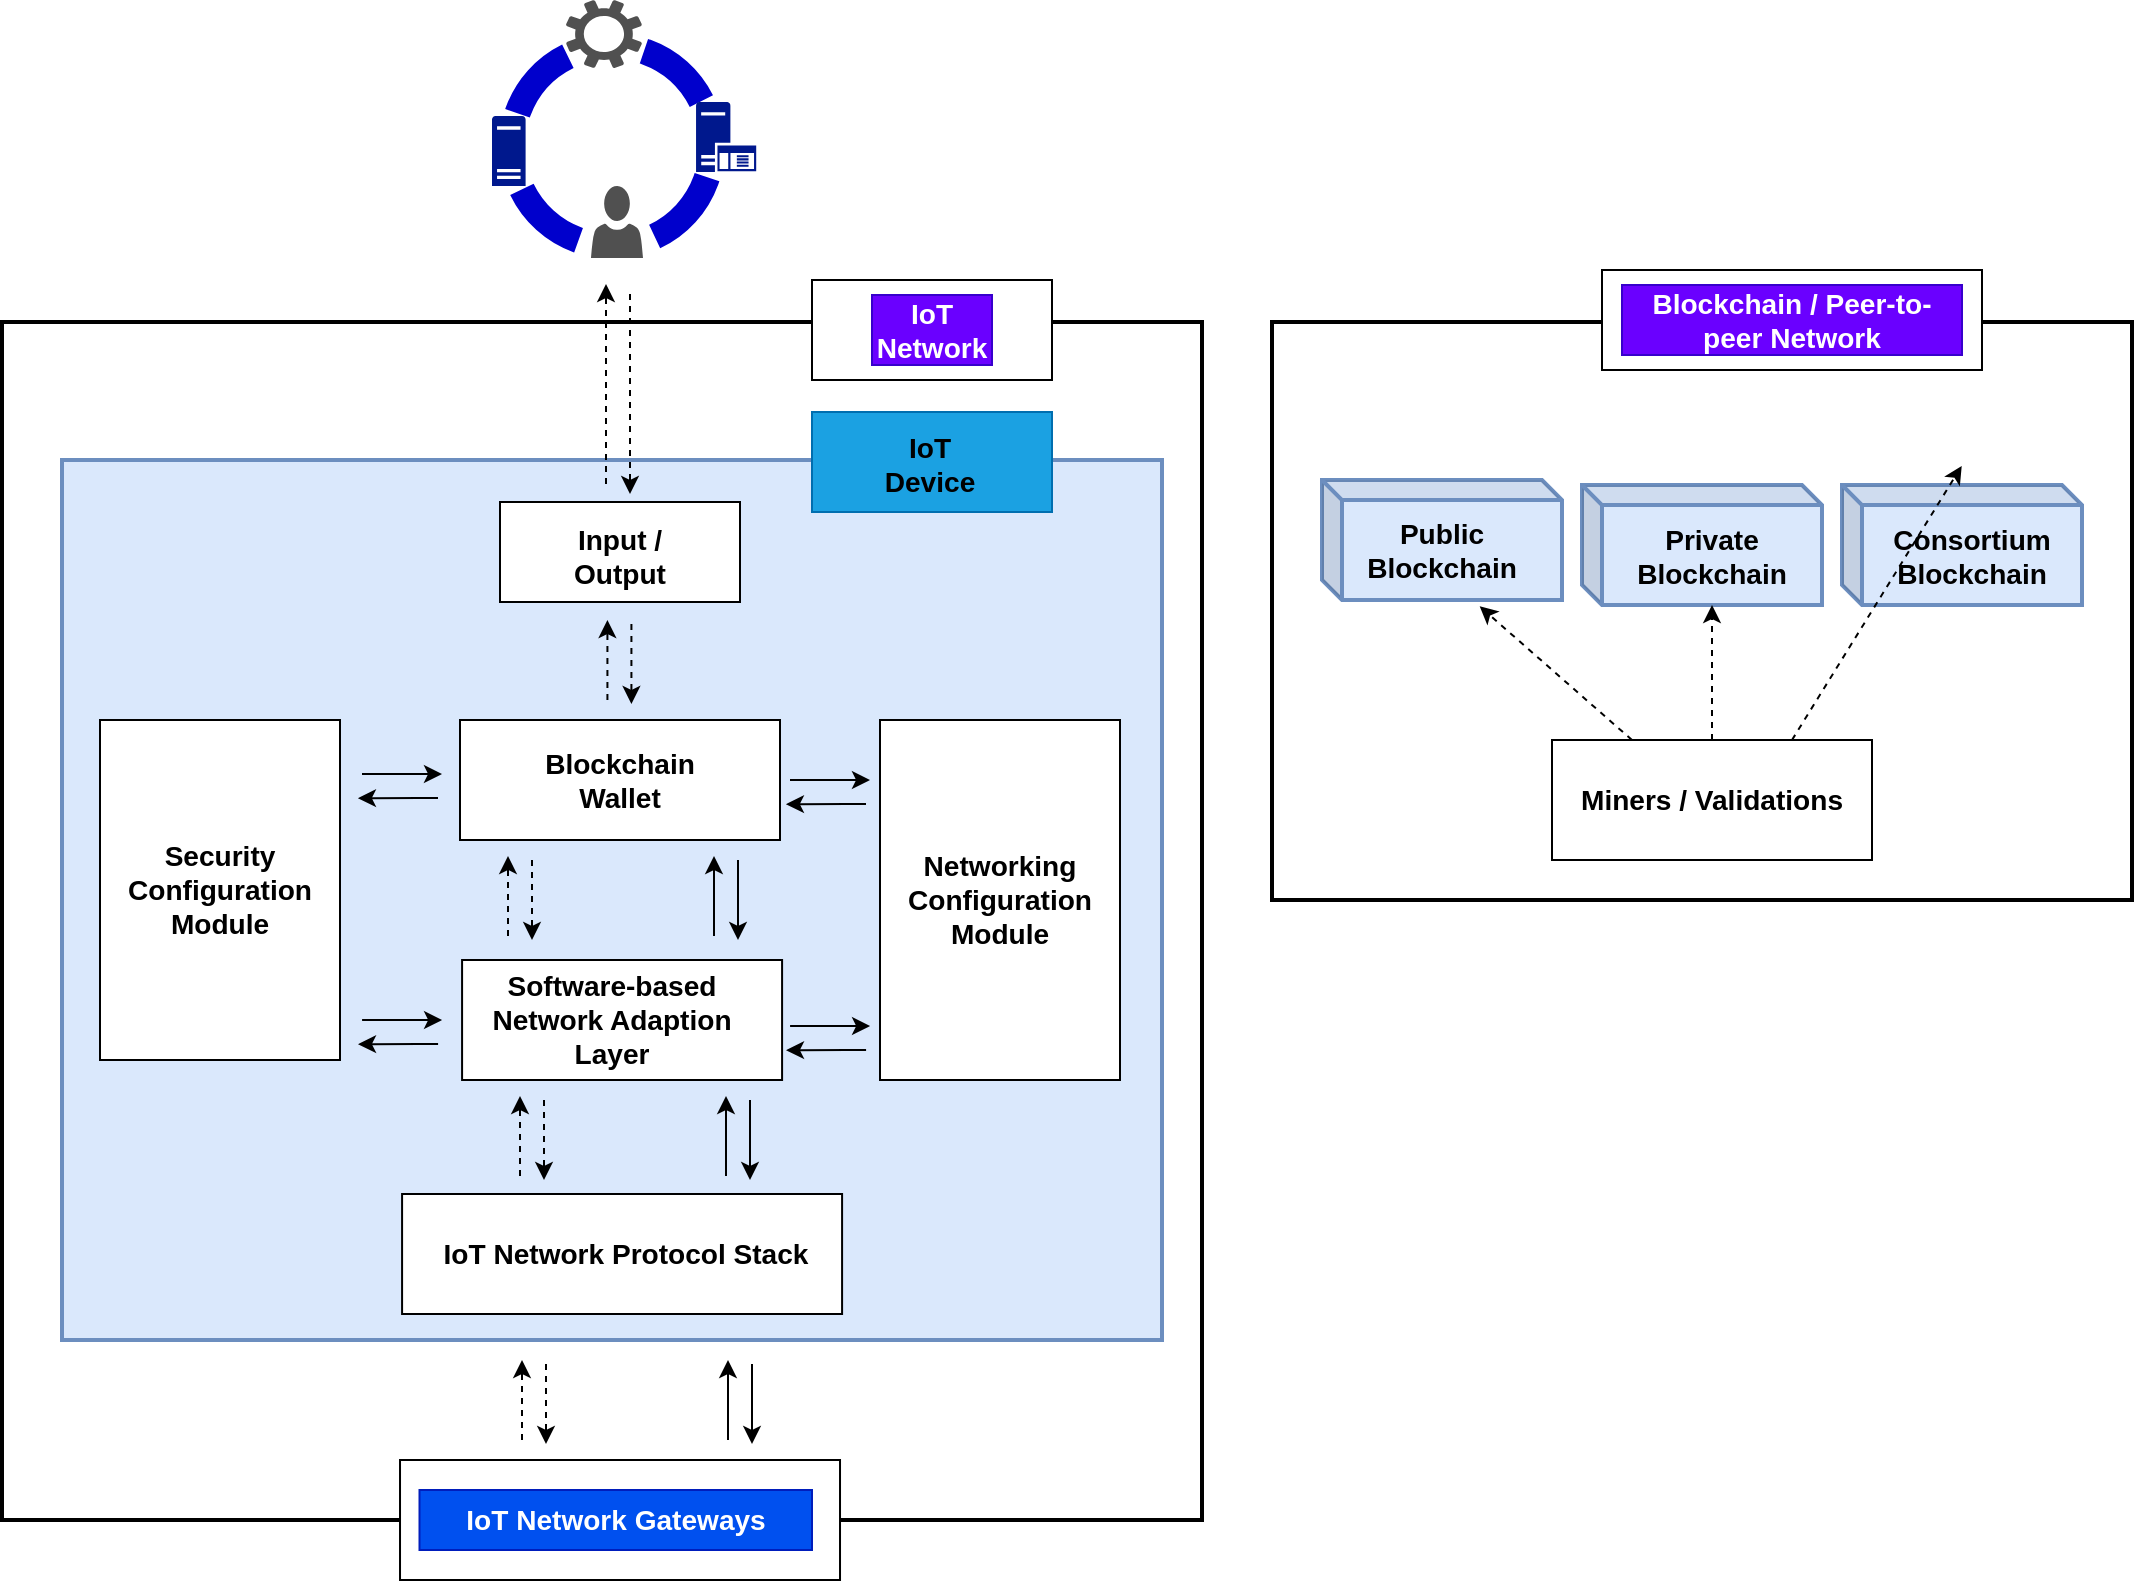 <mxfile version="20.0.1" type="github">
  <diagram id="4VYpVU3-4gpPbceVQIBC" name="Page-1">
    <mxGraphModel dx="1585" dy="1912" grid="1" gridSize="10" guides="1" tooltips="1" connect="1" arrows="1" fold="1" page="1" pageScale="1" pageWidth="850" pageHeight="1100" math="0" shadow="0">
      <root>
        <mxCell id="0" />
        <mxCell id="1" parent="0" />
        <mxCell id="O3NUb-dqWyeAakTH3w4m-151" value="" style="rounded=0;whiteSpace=wrap;html=1;labelBorderColor=none;strokeColor=#000000;strokeWidth=2;fillColor=default;" vertex="1" parent="1">
          <mxGeometry x="665" y="-199" width="430" height="289" as="geometry" />
        </mxCell>
        <mxCell id="O3NUb-dqWyeAakTH3w4m-148" value="" style="rounded=0;whiteSpace=wrap;html=1;labelBorderColor=none;strokeColor=#000000;strokeWidth=2;fillColor=default;" vertex="1" parent="1">
          <mxGeometry x="30" y="-199" width="600" height="599" as="geometry" />
        </mxCell>
        <mxCell id="O3NUb-dqWyeAakTH3w4m-149" value="" style="rounded=0;whiteSpace=wrap;html=1;labelBorderColor=none;strokeColor=#6c8ebf;strokeWidth=2;fillColor=#dae8fc;" vertex="1" parent="1">
          <mxGeometry x="60" y="-130" width="550" height="440" as="geometry" />
        </mxCell>
        <mxCell id="O3NUb-dqWyeAakTH3w4m-62" value="" style="rounded=0;whiteSpace=wrap;html=1;fillColor=#1ba1e2;strokeColor=#006EAF;fontColor=#ffffff;" vertex="1" parent="1">
          <mxGeometry x="435.0" y="-154" width="120" height="50" as="geometry" />
        </mxCell>
        <mxCell id="O3NUb-dqWyeAakTH3w4m-60" value="" style="group" vertex="1" connectable="0" parent="1">
          <mxGeometry x="79" y="-109" width="510" height="406" as="geometry" />
        </mxCell>
        <mxCell id="O3NUb-dqWyeAakTH3w4m-7" value="" style="group" vertex="1" connectable="0" parent="O3NUb-dqWyeAakTH3w4m-60">
          <mxGeometry x="180" y="109" width="160" height="60" as="geometry" />
        </mxCell>
        <mxCell id="O3NUb-dqWyeAakTH3w4m-4" value="" style="rounded=0;whiteSpace=wrap;html=1;" vertex="1" parent="O3NUb-dqWyeAakTH3w4m-7">
          <mxGeometry width="160" height="60" as="geometry" />
        </mxCell>
        <mxCell id="O3NUb-dqWyeAakTH3w4m-5" value="&lt;h3&gt;Blockchain Wallet&lt;/h3&gt;" style="text;html=1;strokeColor=none;fillColor=none;align=center;verticalAlign=middle;whiteSpace=wrap;rounded=0;" vertex="1" parent="O3NUb-dqWyeAakTH3w4m-7">
          <mxGeometry x="50" y="15" width="60" height="30" as="geometry" />
        </mxCell>
        <mxCell id="O3NUb-dqWyeAakTH3w4m-8" value="" style="group" vertex="1" connectable="0" parent="O3NUb-dqWyeAakTH3w4m-60">
          <mxGeometry x="181.04" y="229" width="160" height="60" as="geometry" />
        </mxCell>
        <mxCell id="O3NUb-dqWyeAakTH3w4m-9" value="" style="rounded=0;whiteSpace=wrap;html=1;" vertex="1" parent="O3NUb-dqWyeAakTH3w4m-8">
          <mxGeometry width="160" height="60" as="geometry" />
        </mxCell>
        <mxCell id="O3NUb-dqWyeAakTH3w4m-10" value="&lt;h3&gt;Software-based Network Adaption Layer&lt;/h3&gt;" style="text;html=1;strokeColor=none;fillColor=none;align=center;verticalAlign=middle;whiteSpace=wrap;rounded=0;" vertex="1" parent="O3NUb-dqWyeAakTH3w4m-8">
          <mxGeometry x="10" y="15" width="130" height="30" as="geometry" />
        </mxCell>
        <mxCell id="O3NUb-dqWyeAakTH3w4m-14" value="" style="group" vertex="1" connectable="0" parent="O3NUb-dqWyeAakTH3w4m-60">
          <mxGeometry x="131" y="136" width="40" height="12" as="geometry" />
        </mxCell>
        <mxCell id="O3NUb-dqWyeAakTH3w4m-12" value="" style="endArrow=classic;html=1;rounded=0;" edge="1" parent="O3NUb-dqWyeAakTH3w4m-14">
          <mxGeometry width="50" height="50" relative="1" as="geometry">
            <mxPoint as="sourcePoint" />
            <mxPoint x="40" as="targetPoint" />
          </mxGeometry>
        </mxCell>
        <mxCell id="O3NUb-dqWyeAakTH3w4m-13" value="" style="endArrow=classic;html=1;rounded=0;entryX=0.833;entryY=0.188;entryDx=0;entryDy=0;entryPerimeter=0;" edge="1" parent="O3NUb-dqWyeAakTH3w4m-14">
          <mxGeometry width="50" height="50" relative="1" as="geometry">
            <mxPoint x="38" y="12" as="sourcePoint" />
            <mxPoint x="-2.04" y="12.08" as="targetPoint" />
            <Array as="points">
              <mxPoint x="28" y="12" />
            </Array>
          </mxGeometry>
        </mxCell>
        <mxCell id="O3NUb-dqWyeAakTH3w4m-18" value="" style="group" vertex="1" connectable="0" parent="O3NUb-dqWyeAakTH3w4m-60">
          <mxGeometry x="131.04" y="259" width="40" height="12" as="geometry" />
        </mxCell>
        <mxCell id="O3NUb-dqWyeAakTH3w4m-19" value="" style="endArrow=classic;html=1;rounded=0;" edge="1" parent="O3NUb-dqWyeAakTH3w4m-18">
          <mxGeometry width="50" height="50" relative="1" as="geometry">
            <mxPoint as="sourcePoint" />
            <mxPoint x="40" as="targetPoint" />
          </mxGeometry>
        </mxCell>
        <mxCell id="O3NUb-dqWyeAakTH3w4m-20" value="" style="endArrow=classic;html=1;rounded=0;entryX=0.833;entryY=0.188;entryDx=0;entryDy=0;entryPerimeter=0;" edge="1" parent="O3NUb-dqWyeAakTH3w4m-18">
          <mxGeometry width="50" height="50" relative="1" as="geometry">
            <mxPoint x="38" y="12" as="sourcePoint" />
            <mxPoint x="-2.04" y="12.08" as="targetPoint" />
            <Array as="points">
              <mxPoint x="28" y="12" />
            </Array>
          </mxGeometry>
        </mxCell>
        <mxCell id="O3NUb-dqWyeAakTH3w4m-21" value="" style="group" vertex="1" connectable="0" parent="O3NUb-dqWyeAakTH3w4m-60">
          <mxGeometry y="109" width="120" height="170" as="geometry" />
        </mxCell>
        <mxCell id="O3NUb-dqWyeAakTH3w4m-1" value="" style="rounded=0;whiteSpace=wrap;html=1;" vertex="1" parent="O3NUb-dqWyeAakTH3w4m-21">
          <mxGeometry width="120" height="170" as="geometry" />
        </mxCell>
        <mxCell id="O3NUb-dqWyeAakTH3w4m-3" value="&lt;h3&gt;Security Configuration Module&lt;/h3&gt;" style="text;html=1;strokeColor=none;fillColor=none;align=center;verticalAlign=middle;whiteSpace=wrap;rounded=0;" vertex="1" parent="O3NUb-dqWyeAakTH3w4m-21">
          <mxGeometry x="30" y="69.062" width="60" height="31.875" as="geometry" />
        </mxCell>
        <mxCell id="O3NUb-dqWyeAakTH3w4m-22" value="" style="group" vertex="1" connectable="0" parent="O3NUb-dqWyeAakTH3w4m-60">
          <mxGeometry x="390" y="109" width="120" height="180" as="geometry" />
        </mxCell>
        <mxCell id="O3NUb-dqWyeAakTH3w4m-23" value="" style="rounded=0;whiteSpace=wrap;html=1;" vertex="1" parent="O3NUb-dqWyeAakTH3w4m-22">
          <mxGeometry width="120" height="180" as="geometry" />
        </mxCell>
        <mxCell id="O3NUb-dqWyeAakTH3w4m-24" value="&lt;h3&gt;Networking Configuration Module&lt;/h3&gt;" style="text;html=1;strokeColor=none;fillColor=none;align=center;verticalAlign=middle;whiteSpace=wrap;rounded=0;" vertex="1" parent="O3NUb-dqWyeAakTH3w4m-22">
          <mxGeometry x="30" y="73.125" width="60" height="33.75" as="geometry" />
        </mxCell>
        <mxCell id="O3NUb-dqWyeAakTH3w4m-25" value="" style="group" vertex="1" connectable="0" parent="O3NUb-dqWyeAakTH3w4m-60">
          <mxGeometry x="345" y="139" width="40" height="12" as="geometry" />
        </mxCell>
        <mxCell id="O3NUb-dqWyeAakTH3w4m-26" value="" style="endArrow=classic;html=1;rounded=0;" edge="1" parent="O3NUb-dqWyeAakTH3w4m-25">
          <mxGeometry width="50" height="50" relative="1" as="geometry">
            <mxPoint as="sourcePoint" />
            <mxPoint x="40" as="targetPoint" />
          </mxGeometry>
        </mxCell>
        <mxCell id="O3NUb-dqWyeAakTH3w4m-27" value="" style="endArrow=classic;html=1;rounded=0;entryX=0.833;entryY=0.188;entryDx=0;entryDy=0;entryPerimeter=0;" edge="1" parent="O3NUb-dqWyeAakTH3w4m-25">
          <mxGeometry width="50" height="50" relative="1" as="geometry">
            <mxPoint x="38" y="12" as="sourcePoint" />
            <mxPoint x="-2.04" y="12.08" as="targetPoint" />
            <Array as="points">
              <mxPoint x="28" y="12" />
            </Array>
          </mxGeometry>
        </mxCell>
        <mxCell id="O3NUb-dqWyeAakTH3w4m-28" value="" style="group" vertex="1" connectable="0" parent="O3NUb-dqWyeAakTH3w4m-60">
          <mxGeometry x="345.04" y="262" width="40" height="12" as="geometry" />
        </mxCell>
        <mxCell id="O3NUb-dqWyeAakTH3w4m-29" value="" style="endArrow=classic;html=1;rounded=0;" edge="1" parent="O3NUb-dqWyeAakTH3w4m-28">
          <mxGeometry width="50" height="50" relative="1" as="geometry">
            <mxPoint as="sourcePoint" />
            <mxPoint x="40" as="targetPoint" />
          </mxGeometry>
        </mxCell>
        <mxCell id="O3NUb-dqWyeAakTH3w4m-30" value="" style="endArrow=classic;html=1;rounded=0;entryX=0.833;entryY=0.188;entryDx=0;entryDy=0;entryPerimeter=0;" edge="1" parent="O3NUb-dqWyeAakTH3w4m-28">
          <mxGeometry width="50" height="50" relative="1" as="geometry">
            <mxPoint x="38" y="12" as="sourcePoint" />
            <mxPoint x="-2.04" y="12.08" as="targetPoint" />
            <Array as="points">
              <mxPoint x="28" y="12" />
            </Array>
          </mxGeometry>
        </mxCell>
        <mxCell id="O3NUb-dqWyeAakTH3w4m-36" value="" style="group" vertex="1" connectable="0" parent="O3NUb-dqWyeAakTH3w4m-60">
          <mxGeometry x="151.04" y="346" width="220" height="60" as="geometry" />
        </mxCell>
        <mxCell id="O3NUb-dqWyeAakTH3w4m-37" value="" style="rounded=0;whiteSpace=wrap;html=1;" vertex="1" parent="O3NUb-dqWyeAakTH3w4m-36">
          <mxGeometry width="220" height="60" as="geometry" />
        </mxCell>
        <mxCell id="O3NUb-dqWyeAakTH3w4m-38" value="&lt;h3&gt;IoT Network Protocol Stack&lt;/h3&gt;" style="text;html=1;strokeColor=none;fillColor=none;align=center;verticalAlign=middle;whiteSpace=wrap;rounded=0;" vertex="1" parent="O3NUb-dqWyeAakTH3w4m-36">
          <mxGeometry x="13.75" y="15" width="196.25" height="30" as="geometry" />
        </mxCell>
        <mxCell id="O3NUb-dqWyeAakTH3w4m-39" value="" style="group;rotation=90;" vertex="1" connectable="0" parent="O3NUb-dqWyeAakTH3w4m-60">
          <mxGeometry x="293.0" y="193" width="40" height="12" as="geometry" />
        </mxCell>
        <mxCell id="O3NUb-dqWyeAakTH3w4m-40" value="" style="endArrow=classic;html=1;rounded=0;" edge="1" parent="O3NUb-dqWyeAakTH3w4m-39">
          <mxGeometry width="50" height="50" relative="1" as="geometry">
            <mxPoint x="26" y="-14" as="sourcePoint" />
            <mxPoint x="26" y="26" as="targetPoint" />
          </mxGeometry>
        </mxCell>
        <mxCell id="O3NUb-dqWyeAakTH3w4m-41" value="" style="endArrow=classic;html=1;rounded=0;entryX=0.833;entryY=0.188;entryDx=0;entryDy=0;entryPerimeter=0;" edge="1" parent="O3NUb-dqWyeAakTH3w4m-39">
          <mxGeometry width="50" height="50" relative="1" as="geometry">
            <mxPoint x="14" y="24" as="sourcePoint" />
            <mxPoint x="14" y="-16" as="targetPoint" />
            <Array as="points">
              <mxPoint x="14" y="14" />
            </Array>
          </mxGeometry>
        </mxCell>
        <mxCell id="O3NUb-dqWyeAakTH3w4m-43" value="" style="endArrow=classic;html=1;rounded=0;dashed=1;" edge="1" parent="O3NUb-dqWyeAakTH3w4m-60">
          <mxGeometry width="50" height="50" relative="1" as="geometry">
            <mxPoint x="216.0" y="179" as="sourcePoint" />
            <mxPoint x="216.0" y="219" as="targetPoint" />
          </mxGeometry>
        </mxCell>
        <mxCell id="O3NUb-dqWyeAakTH3w4m-44" value="" style="endArrow=classic;html=1;rounded=0;entryX=0.833;entryY=0.188;entryDx=0;entryDy=0;entryPerimeter=0;dashed=1;" edge="1" parent="O3NUb-dqWyeAakTH3w4m-60">
          <mxGeometry width="50" height="50" relative="1" as="geometry">
            <mxPoint x="204.0" y="217" as="sourcePoint" />
            <mxPoint x="204.0" y="177" as="targetPoint" />
            <Array as="points">
              <mxPoint x="204.0" y="207" />
            </Array>
          </mxGeometry>
        </mxCell>
        <mxCell id="O3NUb-dqWyeAakTH3w4m-49" value="" style="group;rotation=90;" vertex="1" connectable="0" parent="O3NUb-dqWyeAakTH3w4m-60">
          <mxGeometry x="299.0" y="313" width="40" height="12" as="geometry" />
        </mxCell>
        <mxCell id="O3NUb-dqWyeAakTH3w4m-50" value="" style="endArrow=classic;html=1;rounded=0;" edge="1" parent="O3NUb-dqWyeAakTH3w4m-49">
          <mxGeometry width="50" height="50" relative="1" as="geometry">
            <mxPoint x="26" y="-14" as="sourcePoint" />
            <mxPoint x="26" y="26" as="targetPoint" />
          </mxGeometry>
        </mxCell>
        <mxCell id="O3NUb-dqWyeAakTH3w4m-51" value="" style="endArrow=classic;html=1;rounded=0;entryX=0.833;entryY=0.188;entryDx=0;entryDy=0;entryPerimeter=0;" edge="1" parent="O3NUb-dqWyeAakTH3w4m-49">
          <mxGeometry width="50" height="50" relative="1" as="geometry">
            <mxPoint x="14" y="24" as="sourcePoint" />
            <mxPoint x="14" y="-16" as="targetPoint" />
            <Array as="points">
              <mxPoint x="14" y="14" />
            </Array>
          </mxGeometry>
        </mxCell>
        <mxCell id="O3NUb-dqWyeAakTH3w4m-52" value="" style="endArrow=classic;html=1;rounded=0;dashed=1;" edge="1" parent="O3NUb-dqWyeAakTH3w4m-60">
          <mxGeometry width="50" height="50" relative="1" as="geometry">
            <mxPoint x="222" y="299" as="sourcePoint" />
            <mxPoint x="222" y="339" as="targetPoint" />
          </mxGeometry>
        </mxCell>
        <mxCell id="O3NUb-dqWyeAakTH3w4m-53" value="" style="endArrow=classic;html=1;rounded=0;entryX=0.833;entryY=0.188;entryDx=0;entryDy=0;entryPerimeter=0;dashed=1;" edge="1" parent="O3NUb-dqWyeAakTH3w4m-60">
          <mxGeometry width="50" height="50" relative="1" as="geometry">
            <mxPoint x="210" y="337.0" as="sourcePoint" />
            <mxPoint x="210" y="297.0" as="targetPoint" />
            <Array as="points">
              <mxPoint x="210.0" y="327" />
            </Array>
          </mxGeometry>
        </mxCell>
        <mxCell id="O3NUb-dqWyeAakTH3w4m-57" value="" style="group" vertex="1" connectable="0" parent="O3NUb-dqWyeAakTH3w4m-60">
          <mxGeometry x="200" width="120" height="50" as="geometry" />
        </mxCell>
        <mxCell id="O3NUb-dqWyeAakTH3w4m-32" value="" style="rounded=0;whiteSpace=wrap;html=1;" vertex="1" parent="O3NUb-dqWyeAakTH3w4m-57">
          <mxGeometry width="120" height="50" as="geometry" />
        </mxCell>
        <mxCell id="O3NUb-dqWyeAakTH3w4m-35" value="&lt;h3&gt;Input / Output&lt;/h3&gt;" style="text;html=1;strokeColor=none;fillColor=none;align=center;verticalAlign=middle;whiteSpace=wrap;rounded=0;" vertex="1" parent="O3NUb-dqWyeAakTH3w4m-57">
          <mxGeometry x="30" y="9" width="60" height="35" as="geometry" />
        </mxCell>
        <mxCell id="O3NUb-dqWyeAakTH3w4m-58" value="" style="group" vertex="1" connectable="0" parent="O3NUb-dqWyeAakTH3w4m-60">
          <mxGeometry x="253.71" y="61" width="12.0" height="40" as="geometry" />
        </mxCell>
        <mxCell id="O3NUb-dqWyeAakTH3w4m-55" value="" style="endArrow=classic;html=1;rounded=0;dashed=1;" edge="1" parent="O3NUb-dqWyeAakTH3w4m-58">
          <mxGeometry width="50" height="50" relative="1" as="geometry">
            <mxPoint x="12.0" as="sourcePoint" />
            <mxPoint x="12.0" y="40" as="targetPoint" />
          </mxGeometry>
        </mxCell>
        <mxCell id="O3NUb-dqWyeAakTH3w4m-56" value="" style="endArrow=classic;html=1;rounded=0;entryX=0.833;entryY=0.188;entryDx=0;entryDy=0;entryPerimeter=0;dashed=1;" edge="1" parent="O3NUb-dqWyeAakTH3w4m-58">
          <mxGeometry width="50" height="50" relative="1" as="geometry">
            <mxPoint x="5.684e-14" y="38" as="sourcePoint" />
            <mxPoint x="5.684e-14" y="-2" as="targetPoint" />
            <Array as="points">
              <mxPoint y="28" />
            </Array>
          </mxGeometry>
        </mxCell>
        <mxCell id="O3NUb-dqWyeAakTH3w4m-63" value="&lt;h3&gt;IoT Device&lt;/h3&gt;" style="text;html=1;strokeColor=none;fillColor=none;align=center;verticalAlign=middle;whiteSpace=wrap;rounded=0;" vertex="1" parent="1">
          <mxGeometry x="464.04" y="-146" width="60" height="35" as="geometry" />
        </mxCell>
        <mxCell id="O3NUb-dqWyeAakTH3w4m-122" value="" style="group" vertex="1" connectable="0" parent="1">
          <mxGeometry x="270.914" y="-360" width="136.186" height="137.086" as="geometry" />
        </mxCell>
        <mxCell id="O3NUb-dqWyeAakTH3w4m-119" value="" style="strokeWidth=13;html=1;shape=mxgraph.flowchart.start_2;whiteSpace=wrap;fillColor=#FFFFFF;strokeColor=#0000CC;labelBorderColor=none;dashed=1;rotation=20;" vertex="1" parent="O3NUb-dqWyeAakTH3w4m-122">
          <mxGeometry x="14.086" y="23" width="100" height="100" as="geometry" />
        </mxCell>
        <mxCell id="O3NUb-dqWyeAakTH3w4m-116" value="" style="sketch=0;pointerEvents=1;shadow=0;dashed=0;html=1;strokeColor=none;labelPosition=center;verticalLabelPosition=bottom;verticalAlign=top;align=center;fillColor=#505050;shape=mxgraph.mscae.intune.account_portal" vertex="1" parent="O3NUb-dqWyeAakTH3w4m-122">
          <mxGeometry x="53.586" y="93" width="26" height="36" as="geometry" />
        </mxCell>
        <mxCell id="O3NUb-dqWyeAakTH3w4m-117" value="" style="sketch=0;aspect=fixed;pointerEvents=1;shadow=0;dashed=0;html=1;strokeColor=none;labelPosition=center;verticalLabelPosition=bottom;verticalAlign=top;align=center;fillColor=#00188D;shape=mxgraph.mscae.enterprise.server_generic" vertex="1" parent="O3NUb-dqWyeAakTH3w4m-122">
          <mxGeometry x="4.086" y="58" width="16.8" height="35" as="geometry" />
        </mxCell>
        <mxCell id="O3NUb-dqWyeAakTH3w4m-118" value="" style="sketch=0;pointerEvents=1;shadow=0;dashed=0;html=1;strokeColor=none;labelPosition=center;verticalLabelPosition=bottom;verticalAlign=top;align=center;fillColor=#505050;shape=mxgraph.mscae.enterprise.settings" vertex="1" parent="O3NUb-dqWyeAakTH3w4m-122">
          <mxGeometry x="41.086" width="38" height="34" as="geometry" />
        </mxCell>
        <mxCell id="O3NUb-dqWyeAakTH3w4m-120" value="" style="sketch=0;aspect=fixed;pointerEvents=1;shadow=0;dashed=0;html=1;strokeColor=none;labelPosition=center;verticalLabelPosition=bottom;verticalAlign=top;align=center;fillColor=#00188D;shape=mxgraph.mscae.enterprise.application_server;labelBorderColor=none;" vertex="1" parent="O3NUb-dqWyeAakTH3w4m-122">
          <mxGeometry x="106.086" y="51" width="30.1" height="35" as="geometry" />
        </mxCell>
        <mxCell id="O3NUb-dqWyeAakTH3w4m-123" value="" style="group" vertex="1" connectable="0" parent="1">
          <mxGeometry x="332" y="-213" width="12" height="100" as="geometry" />
        </mxCell>
        <mxCell id="O3NUb-dqWyeAakTH3w4m-124" value="" style="endArrow=classic;html=1;rounded=0;dashed=1;" edge="1" parent="O3NUb-dqWyeAakTH3w4m-123">
          <mxGeometry width="50" height="50" relative="1" as="geometry">
            <mxPoint x="12" as="sourcePoint" />
            <mxPoint x="12" y="100" as="targetPoint" />
          </mxGeometry>
        </mxCell>
        <mxCell id="O3NUb-dqWyeAakTH3w4m-125" value="" style="endArrow=classic;html=1;rounded=0;entryX=0.833;entryY=0.188;entryDx=0;entryDy=0;entryPerimeter=0;dashed=1;" edge="1" parent="O3NUb-dqWyeAakTH3w4m-123">
          <mxGeometry width="50" height="50" relative="1" as="geometry">
            <mxPoint x="5.684e-14" y="95.0" as="sourcePoint" />
            <mxPoint x="5.684e-14" y="-5.0" as="targetPoint" />
            <Array as="points">
              <mxPoint y="70.0" />
            </Array>
          </mxGeometry>
        </mxCell>
        <mxCell id="O3NUb-dqWyeAakTH3w4m-126" value="" style="rounded=0;whiteSpace=wrap;html=1;" vertex="1" parent="1">
          <mxGeometry x="229.01" y="370" width="220" height="60" as="geometry" />
        </mxCell>
        <mxCell id="O3NUb-dqWyeAakTH3w4m-127" value="&lt;h3&gt;IoT Network Gateways&lt;/h3&gt;" style="text;html=1;strokeColor=#001DBC;fillColor=#0050ef;align=center;verticalAlign=middle;whiteSpace=wrap;rounded=0;fontColor=#ffffff;" vertex="1" parent="1">
          <mxGeometry x="238.75" y="385" width="196.25" height="30" as="geometry" />
        </mxCell>
        <mxCell id="O3NUb-dqWyeAakTH3w4m-134" value="" style="group;rotation=90;" vertex="1" connectable="0" parent="1">
          <mxGeometry x="379.0" y="336" width="40" height="12" as="geometry" />
        </mxCell>
        <mxCell id="O3NUb-dqWyeAakTH3w4m-135" value="" style="endArrow=classic;html=1;rounded=0;" edge="1" parent="O3NUb-dqWyeAakTH3w4m-134">
          <mxGeometry width="50" height="50" relative="1" as="geometry">
            <mxPoint x="26" y="-14" as="sourcePoint" />
            <mxPoint x="26" y="26" as="targetPoint" />
          </mxGeometry>
        </mxCell>
        <mxCell id="O3NUb-dqWyeAakTH3w4m-136" value="" style="endArrow=classic;html=1;rounded=0;entryX=0.833;entryY=0.188;entryDx=0;entryDy=0;entryPerimeter=0;" edge="1" parent="O3NUb-dqWyeAakTH3w4m-134">
          <mxGeometry width="50" height="50" relative="1" as="geometry">
            <mxPoint x="14" y="24" as="sourcePoint" />
            <mxPoint x="14" y="-16" as="targetPoint" />
            <Array as="points">
              <mxPoint x="14" y="14" />
            </Array>
          </mxGeometry>
        </mxCell>
        <mxCell id="O3NUb-dqWyeAakTH3w4m-137" value="" style="endArrow=classic;html=1;rounded=0;dashed=1;" edge="1" parent="1">
          <mxGeometry width="50" height="50" relative="1" as="geometry">
            <mxPoint x="302" y="322" as="sourcePoint" />
            <mxPoint x="302" y="362" as="targetPoint" />
          </mxGeometry>
        </mxCell>
        <mxCell id="O3NUb-dqWyeAakTH3w4m-138" value="" style="endArrow=classic;html=1;rounded=0;entryX=0.833;entryY=0.188;entryDx=0;entryDy=0;entryPerimeter=0;dashed=1;" edge="1" parent="1">
          <mxGeometry width="50" height="50" relative="1" as="geometry">
            <mxPoint x="290" y="360" as="sourcePoint" />
            <mxPoint x="290" y="320" as="targetPoint" />
            <Array as="points">
              <mxPoint x="290.0" y="350" />
            </Array>
          </mxGeometry>
        </mxCell>
        <mxCell id="O3NUb-dqWyeAakTH3w4m-143" value="" style="group" vertex="1" connectable="0" parent="1">
          <mxGeometry x="435.0" y="-220" width="120.0" height="50" as="geometry" />
        </mxCell>
        <mxCell id="O3NUb-dqWyeAakTH3w4m-113" value="" style="rounded=0;whiteSpace=wrap;html=1;fillColor=default;strokeColor=#000000;fontColor=#ffffff;" vertex="1" parent="O3NUb-dqWyeAakTH3w4m-143">
          <mxGeometry width="120" height="50" as="geometry" />
        </mxCell>
        <mxCell id="O3NUb-dqWyeAakTH3w4m-114" value="&lt;h3&gt;IoT Network&lt;/h3&gt;" style="text;html=1;strokeColor=#3700CC;fillColor=#6a00ff;align=center;verticalAlign=middle;whiteSpace=wrap;rounded=0;fontColor=#ffffff;" vertex="1" parent="O3NUb-dqWyeAakTH3w4m-143">
          <mxGeometry x="30" y="7.5" width="60" height="35" as="geometry" />
        </mxCell>
        <mxCell id="O3NUb-dqWyeAakTH3w4m-144" value="" style="group" vertex="1" connectable="0" parent="1">
          <mxGeometry x="830" y="-225" width="190" height="50" as="geometry" />
        </mxCell>
        <mxCell id="O3NUb-dqWyeAakTH3w4m-145" value="" style="rounded=0;whiteSpace=wrap;html=1;fillColor=default;strokeColor=#000000;fontColor=#ffffff;" vertex="1" parent="O3NUb-dqWyeAakTH3w4m-144">
          <mxGeometry width="190.0" height="50" as="geometry" />
        </mxCell>
        <mxCell id="O3NUb-dqWyeAakTH3w4m-146" value="&lt;h3&gt;Blockchain / Peer-to-peer Network&lt;/h3&gt;" style="text;html=1;strokeColor=#3700CC;fillColor=#6a00ff;align=center;verticalAlign=middle;whiteSpace=wrap;rounded=0;fontColor=#ffffff;" vertex="1" parent="O3NUb-dqWyeAakTH3w4m-144">
          <mxGeometry x="10" y="7.5" width="170" height="35" as="geometry" />
        </mxCell>
        <mxCell id="O3NUb-dqWyeAakTH3w4m-157" value="" style="group" vertex="1" connectable="0" parent="1">
          <mxGeometry x="690" y="-120" width="120" height="60" as="geometry" />
        </mxCell>
        <mxCell id="O3NUb-dqWyeAakTH3w4m-154" value="" style="shape=cube;whiteSpace=wrap;html=1;boundedLbl=1;backgroundOutline=1;darkOpacity=0.05;darkOpacity2=0.1;labelBorderColor=none;strokeColor=#6c8ebf;strokeWidth=2;fillColor=#dae8fc;size=10;" vertex="1" parent="O3NUb-dqWyeAakTH3w4m-157">
          <mxGeometry width="120" height="60" as="geometry" />
        </mxCell>
        <mxCell id="O3NUb-dqWyeAakTH3w4m-155" value="&lt;h3&gt;Public Blockchain&lt;/h3&gt;" style="text;html=1;strokeColor=none;fillColor=none;align=center;verticalAlign=middle;whiteSpace=wrap;rounded=0;" vertex="1" parent="O3NUb-dqWyeAakTH3w4m-157">
          <mxGeometry x="30" y="17.5" width="60" height="35" as="geometry" />
        </mxCell>
        <mxCell id="O3NUb-dqWyeAakTH3w4m-160" value="" style="shape=cube;whiteSpace=wrap;html=1;boundedLbl=1;backgroundOutline=1;darkOpacity=0.05;darkOpacity2=0.1;labelBorderColor=none;strokeColor=#6c8ebf;strokeWidth=2;fillColor=#dae8fc;size=10;" vertex="1" parent="1">
          <mxGeometry x="820" y="-117.5" width="120" height="60" as="geometry" />
        </mxCell>
        <mxCell id="O3NUb-dqWyeAakTH3w4m-161" value="&lt;h3&gt;Private Blockchain&lt;/h3&gt;" style="text;html=1;strokeColor=none;fillColor=none;align=center;verticalAlign=middle;whiteSpace=wrap;rounded=0;" vertex="1" parent="1">
          <mxGeometry x="855" y="-100" width="60" height="35" as="geometry" />
        </mxCell>
        <mxCell id="O3NUb-dqWyeAakTH3w4m-163" value="" style="shape=cube;whiteSpace=wrap;html=1;boundedLbl=1;backgroundOutline=1;darkOpacity=0.05;darkOpacity2=0.1;labelBorderColor=none;strokeColor=#6c8ebf;strokeWidth=2;fillColor=#dae8fc;size=10;" vertex="1" parent="1">
          <mxGeometry x="950" y="-117.5" width="120" height="60" as="geometry" />
        </mxCell>
        <mxCell id="O3NUb-dqWyeAakTH3w4m-164" value="&lt;h3&gt;Consortium Blockchain&lt;/h3&gt;" style="text;html=1;strokeColor=none;fillColor=none;align=center;verticalAlign=middle;whiteSpace=wrap;rounded=0;" vertex="1" parent="1">
          <mxGeometry x="985" y="-100" width="60" height="35" as="geometry" />
        </mxCell>
        <mxCell id="O3NUb-dqWyeAakTH3w4m-165" value="" style="group" vertex="1" connectable="0" parent="1">
          <mxGeometry x="805" y="10" width="160" height="60" as="geometry" />
        </mxCell>
        <mxCell id="O3NUb-dqWyeAakTH3w4m-166" value="" style="rounded=0;whiteSpace=wrap;html=1;" vertex="1" parent="O3NUb-dqWyeAakTH3w4m-165">
          <mxGeometry width="160" height="60" as="geometry" />
        </mxCell>
        <mxCell id="O3NUb-dqWyeAakTH3w4m-167" value="&lt;h3&gt;Miners / Validations&lt;/h3&gt;" style="text;html=1;strokeColor=none;fillColor=none;align=center;verticalAlign=middle;whiteSpace=wrap;rounded=0;" vertex="1" parent="O3NUb-dqWyeAakTH3w4m-165">
          <mxGeometry x="10" y="15" width="140" height="30" as="geometry" />
        </mxCell>
        <mxCell id="O3NUb-dqWyeAakTH3w4m-168" value="" style="endArrow=classic;html=1;rounded=0;dashed=1;exitX=0.25;exitY=0;exitDx=0;exitDy=0;entryX=0.657;entryY=1.053;entryDx=0;entryDy=0;entryPerimeter=0;" edge="1" parent="1" source="O3NUb-dqWyeAakTH3w4m-166" target="O3NUb-dqWyeAakTH3w4m-154">
          <mxGeometry width="50" height="50" relative="1" as="geometry">
            <mxPoint x="560" y="40" as="sourcePoint" />
            <mxPoint x="770" y="-50" as="targetPoint" />
          </mxGeometry>
        </mxCell>
        <mxCell id="O3NUb-dqWyeAakTH3w4m-169" value="" style="edgeStyle=orthogonalEdgeStyle;rounded=0;orthogonalLoop=1;jettySize=auto;html=1;dashed=1;entryX=0;entryY=0;entryDx=65;entryDy=60;entryPerimeter=0;" edge="1" parent="1" source="O3NUb-dqWyeAakTH3w4m-166" target="O3NUb-dqWyeAakTH3w4m-160">
          <mxGeometry relative="1" as="geometry" />
        </mxCell>
        <mxCell id="O3NUb-dqWyeAakTH3w4m-171" value="" style="endArrow=classic;html=1;rounded=0;dashed=1;exitX=0.75;exitY=0;exitDx=0;exitDy=0;entryX=0.802;entryY=0.249;entryDx=0;entryDy=0;entryPerimeter=0;" edge="1" parent="1" source="O3NUb-dqWyeAakTH3w4m-166" target="O3NUb-dqWyeAakTH3w4m-151">
          <mxGeometry width="50" height="50" relative="1" as="geometry">
            <mxPoint x="855" y="20.0" as="sourcePoint" />
            <mxPoint x="1000" y="-50" as="targetPoint" />
          </mxGeometry>
        </mxCell>
      </root>
    </mxGraphModel>
  </diagram>
</mxfile>
